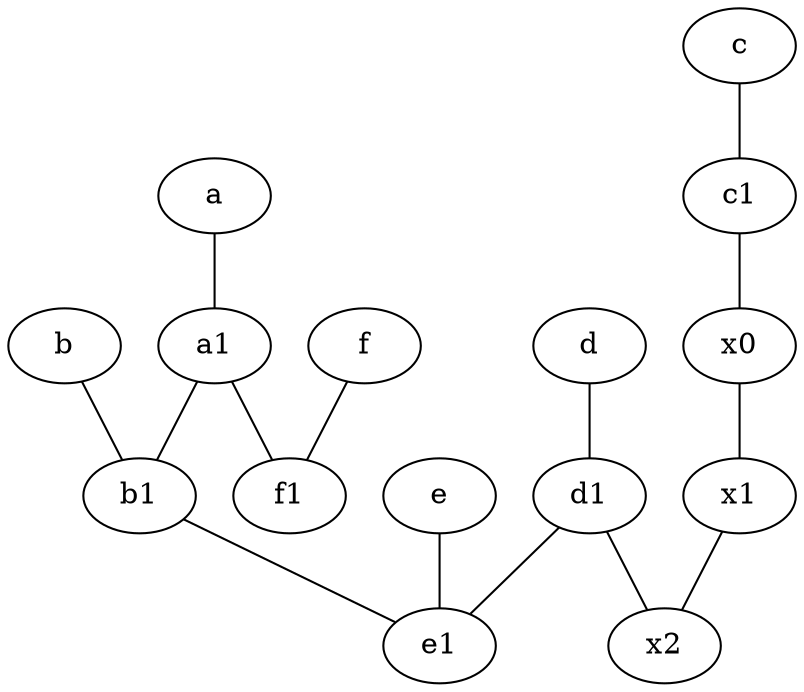 graph {
	node [labelfontsize=50]
	x2 [labelfontsize=50]
	e1 [labelfontsize=50 pos="7,7!"]
	f1 [labelfontsize=50 pos="3,8!"]
	c1 [labelfontsize=50 pos="4.5,3!"]
	b [labelfontsize=50 pos="10,4!"]
	a1 [labelfontsize=50 pos="8,3!"]
	d1 [labelfontsize=50 pos="3,5!"]
	x1 [labelfontsize=50]
	x0 [labelfontsize=50]
	b1 [labelfontsize=50 pos="9,4!"]
	a -- a1
	e -- e1
	c1 -- x0
	d -- d1
	b -- b1
	a1 -- b1
	d1 -- x2
	b1 -- e1
	a1 -- f1
	x1 -- x2
	x0 -- x1
	c -- c1
	d1 -- e1
	f -- f1
}
